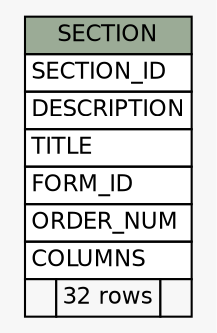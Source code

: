 // dot 2.28.0 on Windows 7 6.1
// SchemaSpy rev 590
digraph "SECTION" {
  graph [
    rankdir="RL"
    bgcolor="#f7f7f7"
    nodesep="0.18"
    ranksep="0.46"
    fontname="Helvetica"
    fontsize="11"
  ];
  node [
    fontname="Helvetica"
    fontsize="11"
    shape="plaintext"
  ];
  edge [
    arrowsize="0.8"
  ];
  "SECTION" [
    label=<
    <TABLE BORDER="0" CELLBORDER="1" CELLSPACING="0" BGCOLOR="#ffffff">
      <TR><TD COLSPAN="3" BGCOLOR="#9bab96" ALIGN="CENTER">SECTION</TD></TR>
      <TR><TD PORT="SECTION_ID" COLSPAN="3" ALIGN="LEFT">SECTION_ID</TD></TR>
      <TR><TD PORT="DESCRIPTION" COLSPAN="3" ALIGN="LEFT">DESCRIPTION</TD></TR>
      <TR><TD PORT="TITLE" COLSPAN="3" ALIGN="LEFT">TITLE</TD></TR>
      <TR><TD PORT="FORM_ID" COLSPAN="3" ALIGN="LEFT">FORM_ID</TD></TR>
      <TR><TD PORT="ORDER_NUM" COLSPAN="3" ALIGN="LEFT">ORDER_NUM</TD></TR>
      <TR><TD PORT="COLUMNS" COLSPAN="3" ALIGN="LEFT">COLUMNS</TD></TR>
      <TR><TD ALIGN="LEFT" BGCOLOR="#f7f7f7">  </TD><TD ALIGN="RIGHT" BGCOLOR="#f7f7f7">32 rows</TD><TD ALIGN="RIGHT" BGCOLOR="#f7f7f7">  </TD></TR>
    </TABLE>>
    URL="tables/SECTION.html"
    tooltip="SECTION"
  ];
}
